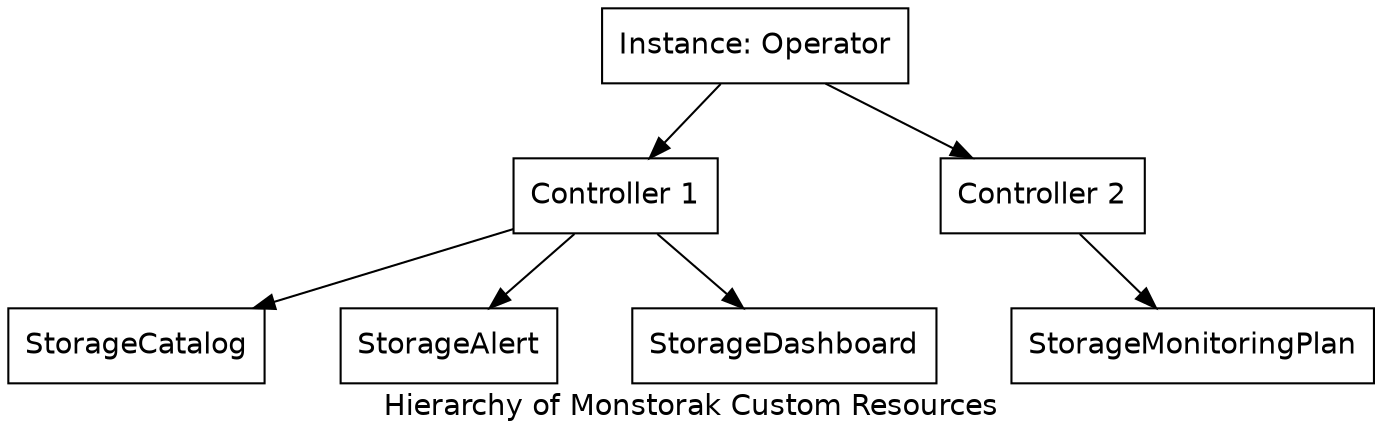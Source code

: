 # dot -Tpng -O <this_file>

digraph {
  label="Hierarchy of Monstorak Custom Resources"
  fontname="helvetica"
  nodesep=0.5

  node [
    shape=rect
    fontname="helvetica"
  ]

  edge [
    dir=forward
    fontname="helvetica"
  ]

  o1 [label="Instance: Operator"]
  c11 [label="Controller 1"]
  c12 [label="Controller 2"]

  o1->c11, c12

  cr1 [label="StorageCatalog"]
  cr2 [label="StorageAlert"]
  cr3 [label="StorageDashboard"]
  cr4 [label="StorageMonitoringPlan"]

  c11->cr1, cr2, cr3
  c12->cr4
}
